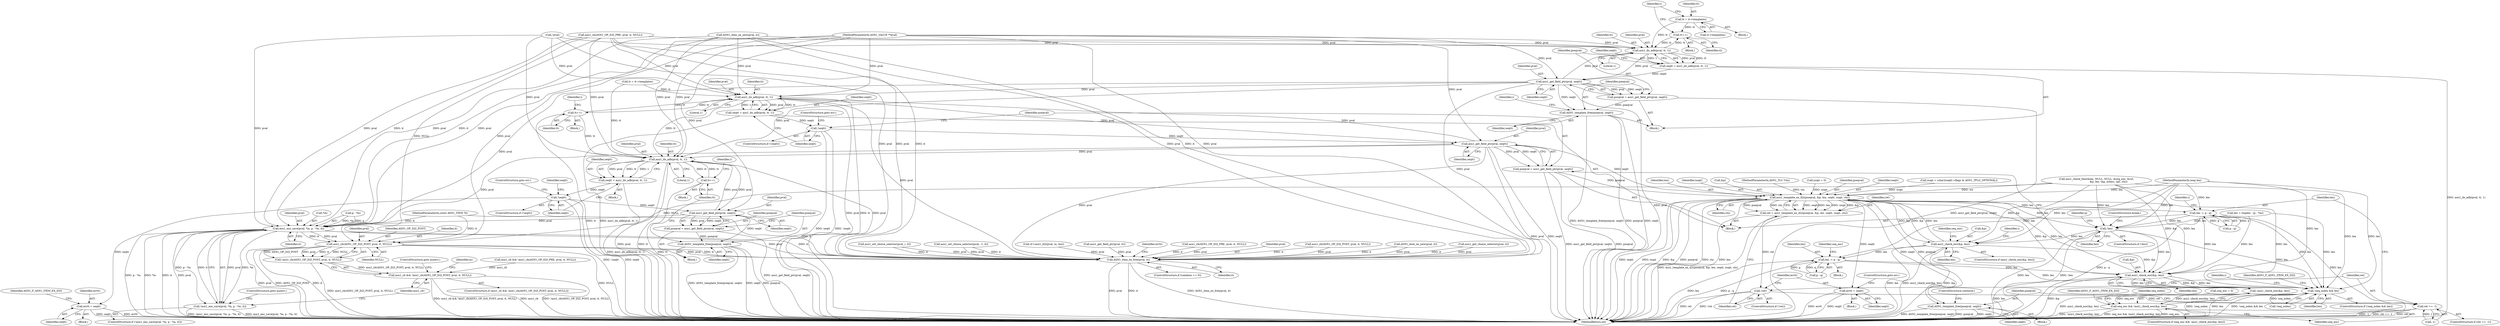 digraph "0_openssl_cc598f321fbac9c04da5766243ed55d55948637d@pointer" {
"1000739" [label="(Call,tt = it->templates)"];
"1000752" [label="(Call,tt++)"];
"1000766" [label="(Call,asn1_do_adb(pval, tt, 1))"];
"1000764" [label="(Call,seqtt = asn1_do_adb(pval, tt, 1))"];
"1000772" [label="(Call,asn1_get_field_ptr(pval, seqtt))"];
"1000770" [label="(Call,pseqval = asn1_get_field_ptr(pval, seqtt))"];
"1000775" [label="(Call,ASN1_template_free(pseqval, seqtt))"];
"1000803" [label="(Call,asn1_do_adb(pval, tt, 1))"];
"1000796" [label="(Call,tt++)"];
"1000942" [label="(Call,asn1_do_adb(pval, tt, 1))"];
"1000934" [label="(Call,tt++)"];
"1000940" [label="(Call,seqtt = asn1_do_adb(pval, tt, 1))"];
"1000947" [label="(Call,!seqtt)"];
"1000960" [label="(Call,asn1_get_field_ptr(pval, seqtt))"];
"1000958" [label="(Call,pseqval = asn1_get_field_ptr(pval, seqtt))"];
"1000963" [label="(Call,ASN1_template_free(pseqval, seqtt))"];
"1000977" [label="(Call,asn1_enc_save(pval, *in, p - *in, it))"];
"1000976" [label="(Call,!asn1_enc_save(pval, *in, p - *in, it))"];
"1000991" [label="(Call,asn1_cb(ASN1_OP_D2I_POST, pval, it, NULL))"];
"1000990" [label="(Call,!asn1_cb(ASN1_OP_D2I_POST, pval, it, NULL))"];
"1000988" [label="(Call,asn1_cb && !asn1_cb(ASN1_OP_D2I_POST, pval, it, NULL))"];
"1001019" [label="(Call,ASN1_item_ex_free(pval, it))"];
"1000968" [label="(Call,errtt = seqtt)"];
"1000801" [label="(Call,seqtt = asn1_do_adb(pval, tt, 1))"];
"1000808" [label="(Call,!seqtt)"];
"1000813" [label="(Call,asn1_get_field_ptr(pval, seqtt))"];
"1000811" [label="(Call,pseqval = asn1_get_field_ptr(pval, seqtt))"];
"1000872" [label="(Call,asn1_template_ex_d2i(pseqval, &p, len, seqtt, isopt, ctx))"];
"1000817" [label="(Call,!len)"];
"1000824" [label="(Call,asn1_check_eoc(&p, len))"];
"1000837" [label="(Call,len -= p - q)"];
"1000908" [label="(Call,asn1_check_eoc(&p, len))"];
"1000907" [label="(Call,!asn1_check_eoc(&p, len))"];
"1000905" [label="(Call,seq_eoc && !asn1_check_eoc(&p, len))"];
"1000918" [label="(Call,!seq_nolen && len)"];
"1000870" [label="(Call,ret = asn1_template_ex_d2i(pseqval, &p, len, seqtt, isopt, ctx))"];
"1000881" [label="(Call,!ret)"];
"1000890" [label="(Call,ret == -1)"];
"1000884" [label="(Call,errtt = seqtt)"];
"1000895" [label="(Call,ASN1_template_free(pseqval, seqtt))"];
"1000899" [label="(Call,len -= p - q)"];
"1000441" [label="(Call,cf->asn1_d2i(pval, in, len))"];
"1000773" [label="(Identifier,pval)"];
"1000904" [label="(ControlStructure,if (seq_eoc && !asn1_check_eoc(&p, len)))"];
"1000941" [label="(Identifier,seqtt)"];
"1000881" [label="(Call,!ret)"];
"1000965" [label="(Identifier,seqtt)"];
"1000897" [label="(Identifier,seqtt)"];
"1000882" [label="(Identifier,ret)"];
"1000976" [label="(Call,!asn1_enc_save(pval, *in, p - *in, it))"];
"1000891" [label="(Identifier,ret)"];
"1000943" [label="(Identifier,pval)"];
"1000837" [label="(Call,len -= p - q)"];
"1000749" [label="(Block,)"];
"1000987" [label="(ControlStructure,if (asn1_cb && !asn1_cb(ASN1_OP_D2I_POST, pval, it, NULL)))"];
"1000972" [label="(Identifier,ASN1_F_ASN1_ITEM_EX_D2I)"];
"1000739" [label="(Call,tt = it->templates)"];
"1000975" [label="(ControlStructure,if (!asn1_enc_save(pval, *in, p - *in, it)))"];
"1000970" [label="(Identifier,seqtt)"];
"1000895" [label="(Call,ASN1_template_free(pseqval, seqtt))"];
"1000911" [label="(Identifier,len)"];
"1000986" [label="(ControlStructure,goto auxerr;)"];
"1000979" [label="(Call,*in)"];
"1000999" [label="(Identifier,in)"];
"1000934" [label="(Call,tt++)"];
"1000873" [label="(Identifier,pseqval)"];
"1000889" [label="(ControlStructure,if (ret == -1))"];
"1000814" [label="(Identifier,pval)"];
"1000645" [label="(Call,asn1_check_tlen(&len, NULL, NULL, &seq_eoc, &cst,\n                              &p, len, tag, aclass, opt, ctx))"];
"1000907" [label="(Call,!asn1_check_eoc(&p, len))"];
"1000797" [label="(Identifier,tt)"];
"1000776" [label="(Identifier,pseqval)"];
"1000992" [label="(Identifier,ASN1_OP_D2I_POST)"];
"1000898" [label="(ControlStructure,continue;)"];
"1000551" [label="(Call,asn1_get_field_ptr(pval, tt))"];
"1000777" [label="(Identifier,seqtt)"];
"1000906" [label="(Identifier,seq_eoc)"];
"1000138" [label="(MethodParameterIn,long len)"];
"1001023" [label="(Identifier,errtt)"];
"1000948" [label="(Identifier,seqtt)"];
"1000761" [label="(Block,)"];
"1000766" [label="(Call,asn1_do_adb(pval, tt, 1))"];
"1000843" [label="(Identifier,seq_eoc)"];
"1000883" [label="(Block,)"];
"1000725" [label="(Call,asn1_cb && !asn1_cb(ASN1_OP_D2I_PRE, pval, it, NULL))"];
"1000803" [label="(Call,asn1_do_adb(pval, tt, 1))"];
"1000796" [label="(Call,tt++)"];
"1000793" [label="(Block,)"];
"1000801" [label="(Call,seqtt = asn1_do_adb(pval, tt, 1))"];
"1001019" [label="(Call,ASN1_item_ex_free(pval, it))"];
"1000877" [label="(Identifier,seqtt)"];
"1000851" [label="(Identifier,i)"];
"1000813" [label="(Call,asn1_get_field_ptr(pval, seqtt))"];
"1000768" [label="(Identifier,tt)"];
"1001015" [label="(ControlStructure,if (combine == 0))"];
"1000467" [label="(Call,asn1_cb(ASN1_OP_D2I_PRE, pval, it, NULL))"];
"1000879" [label="(Identifier,ctx)"];
"1000960" [label="(Call,asn1_get_field_ptr(pval, seqtt))"];
"1000981" [label="(Call,p - *in)"];
"1000949" [label="(ControlStructure,goto err;)"];
"1000827" [label="(Identifier,len)"];
"1000947" [label="(Call,!seqtt)"];
"1000969" [label="(Identifier,errtt)"];
"1000989" [label="(Identifier,asn1_cb)"];
"1000728" [label="(Call,asn1_cb(ASN1_OP_D2I_PRE, pval, it, NULL))"];
"1000818" [label="(Identifier,len)"];
"1000807" [label="(ControlStructure,if (!seqtt))"];
"1000842" [label="(Call,seq_eoc = 0)"];
"1000961" [label="(Identifier,pval)"];
"1000880" [label="(ControlStructure,if (!ret))"];
"1000808" [label="(Call,!seqtt)"];
"1000136" [label="(MethodParameterIn,ASN1_VALUE **pval)"];
"1000995" [label="(Identifier,NULL)"];
"1000839" [label="(Call,p - q)"];
"1000861" [label="(Call,isopt = (char)(seqtt->flags & ASN1_TFLG_OPTIONAL))"];
"1000963" [label="(Call,ASN1_template_free(pseqval, seqtt))"];
"1000823" [label="(ControlStructure,if (asn1_check_eoc(&p, len)))"];
"1001034" [label="(MethodReturn,int)"];
"1000812" [label="(Identifier,pseqval)"];
"1000942" [label="(Call,asn1_do_adb(pval, tt, 1))"];
"1000991" [label="(Call,asn1_cb(ASN1_OP_D2I_POST, pval, it, NULL))"];
"1000770" [label="(Call,pseqval = asn1_get_field_ptr(pval, seqtt))"];
"1000890" [label="(Call,ret == -1)"];
"1000894" [label="(Block,)"];
"1000899" [label="(Call,len -= p - q)"];
"1000774" [label="(Identifier,seqtt)"];
"1000962" [label="(Identifier,seqtt)"];
"1000687" [label="(Call,len = tmplen - (p - *in))"];
"1000741" [label="(Call,it->templates)"];
"1000978" [label="(Identifier,pval)"];
"1000918" [label="(Call,!seq_nolen && len)"];
"1000953" [label="(Identifier,seqtt)"];
"1000795" [label="(Identifier,i)"];
"1000985" [label="(Identifier,it)"];
"1000885" [label="(Identifier,errtt)"];
"1000946" [label="(ControlStructure,if (!seqtt))"];
"1000816" [label="(ControlStructure,if (!len))"];
"1000905" [label="(Call,seq_eoc && !asn1_check_eoc(&p, len))"];
"1000968" [label="(Call,errtt = seqtt)"];
"1000944" [label="(Identifier,tt)"];
"1000967" [label="(Block,)"];
"1000815" [label="(Identifier,seqtt)"];
"1000876" [label="(Identifier,len)"];
"1000751" [label="(Identifier,i)"];
"1000805" [label="(Identifier,tt)"];
"1000935" [label="(Identifier,tt)"];
"1000870" [label="(Call,ret = asn1_template_ex_d2i(pseqval, &p, len, seqtt, isopt, ctx))"];
"1000988" [label="(Call,asn1_cb && !asn1_cb(ASN1_OP_D2I_POST, pval, it, NULL))"];
"1000824" [label="(Call,asn1_check_eoc(&p, len))"];
"1000938" [label="(Block,)"];
"1000964" [label="(Identifier,pseqval)"];
"1000809" [label="(Identifier,seqtt)"];
"1000735" [label="(Block,)"];
"1000804" [label="(Identifier,pval)"];
"1000802" [label="(Identifier,seqtt)"];
"1001020" [label="(Identifier,pval)"];
"1000937" [label="(Identifier,i)"];
"1000772" [label="(Call,asn1_get_field_ptr(pval, seqtt))"];
"1000956" [label="(Block,)"];
"1000753" [label="(Identifier,tt)"];
"1000740" [label="(Identifier,tt)"];
"1000817" [label="(Call,!len)"];
"1000929" [label="(Identifier,i)"];
"1000977" [label="(Call,asn1_enc_save(pval, *in, p - *in, it))"];
"1000610" [label="(Call,asn1_cb(ASN1_OP_D2I_POST, pval, it, NULL))"];
"1000765" [label="(Identifier,seqtt)"];
"1000914" [label="(Identifier,ASN1_F_ASN1_ITEM_EX_D2I)"];
"1000884" [label="(Call,errtt = seqtt)"];
"1000745" [label="(Identifier,i)"];
"1001021" [label="(Identifier,it)"];
"1000994" [label="(Identifier,it)"];
"1000821" [label="(Identifier,q)"];
"1000886" [label="(Identifier,seqtt)"];
"1000872" [label="(Call,asn1_template_ex_d2i(pseqval, &p, len, seqtt, isopt, ctx))"];
"1000139" [label="(MethodParameterIn,const ASN1_ITEM *it)"];
"1000764" [label="(Call,seqtt = asn1_do_adb(pval, tt, 1))"];
"1000924" [label="(Identifier,ASN1_F_ASN1_ITEM_EX_D2I)"];
"1000933" [label="(Block,)"];
"1000945" [label="(Literal,1)"];
"1000871" [label="(Identifier,ret)"];
"1000878" [label="(Identifier,isopt)"];
"1000959" [label="(Identifier,pseqval)"];
"1000789" [label="(Identifier,i)"];
"1000516" [label="(Call,ASN1_item_ex_new(pval, it))"];
"1000767" [label="(Identifier,pval)"];
"1000874" [label="(Call,&p)"];
"1000479" [label="(Call,asn1_get_choice_selector(pval, it))"];
"1000919" [label="(Call,!seq_nolen)"];
"1000811" [label="(Call,pseqval = asn1_get_field_ptr(pval, seqtt))"];
"1000921" [label="(Identifier,len)"];
"1000838" [label="(Identifier,len)"];
"1000769" [label="(Literal,1)"];
"1000940" [label="(Call,seqtt = asn1_do_adb(pval, tt, 1))"];
"1000810" [label="(ControlStructure,goto err;)"];
"1000143" [label="(MethodParameterIn,ASN1_TLC *ctx)"];
"1000887" [label="(ControlStructure,goto err;)"];
"1000798" [label="(Block,)"];
"1000917" [label="(ControlStructure,if (!seq_nolen && len))"];
"1000602" [label="(Call,asn1_set_choice_selector(pval, i, it))"];
"1000806" [label="(Literal,1)"];
"1000819" [label="(ControlStructure,break;)"];
"1000831" [label="(Identifier,seq_eoc)"];
"1000771" [label="(Identifier,pseqval)"];
"1000996" [label="(ControlStructure,goto auxerr;)"];
"1000775" [label="(Call,ASN1_template_free(pseqval, seqtt))"];
"1000908" [label="(Call,asn1_check_eoc(&p, len))"];
"1000900" [label="(Identifier,len)"];
"1000920" [label="(Identifier,seq_nolen)"];
"1000993" [label="(Identifier,pval)"];
"1000196" [label="(Call,!pval)"];
"1000892" [label="(Call,-1)"];
"1000783" [label="(Call,tt = it->templates)"];
"1000990" [label="(Call,!asn1_cb(ASN1_OP_D2I_POST, pval, it, NULL))"];
"1000828" [label="(Block,)"];
"1000909" [label="(Call,&p)"];
"1000958" [label="(Call,pseqval = asn1_get_field_ptr(pval, seqtt))"];
"1000901" [label="(Call,p - q)"];
"1000896" [label="(Identifier,pseqval)"];
"1000857" [label="(Call,isopt = 0)"];
"1000508" [label="(Call,asn1_set_choice_selector(pval, -1, it))"];
"1000752" [label="(Call,tt++)"];
"1000716" [label="(Call,ASN1_item_ex_new(pval, it))"];
"1000825" [label="(Call,&p)"];
"1000739" -> "1000735"  [label="AST: "];
"1000739" -> "1000741"  [label="CFG: "];
"1000740" -> "1000739"  [label="AST: "];
"1000741" -> "1000739"  [label="AST: "];
"1000745" -> "1000739"  [label="CFG: "];
"1000739" -> "1000752"  [label="DDG: tt"];
"1000739" -> "1000766"  [label="DDG: tt"];
"1000752" -> "1000749"  [label="AST: "];
"1000752" -> "1000753"  [label="CFG: "];
"1000753" -> "1000752"  [label="AST: "];
"1000745" -> "1000752"  [label="CFG: "];
"1000766" -> "1000752"  [label="DDG: tt"];
"1000752" -> "1000766"  [label="DDG: tt"];
"1000766" -> "1000764"  [label="AST: "];
"1000766" -> "1000769"  [label="CFG: "];
"1000767" -> "1000766"  [label="AST: "];
"1000768" -> "1000766"  [label="AST: "];
"1000769" -> "1000766"  [label="AST: "];
"1000764" -> "1000766"  [label="CFG: "];
"1000766" -> "1000764"  [label="DDG: pval"];
"1000766" -> "1000764"  [label="DDG: tt"];
"1000766" -> "1000764"  [label="DDG: 1"];
"1000716" -> "1000766"  [label="DDG: pval"];
"1000196" -> "1000766"  [label="DDG: pval"];
"1000728" -> "1000766"  [label="DDG: pval"];
"1000772" -> "1000766"  [label="DDG: pval"];
"1000136" -> "1000766"  [label="DDG: pval"];
"1000766" -> "1000772"  [label="DDG: pval"];
"1000764" -> "1000761"  [label="AST: "];
"1000765" -> "1000764"  [label="AST: "];
"1000771" -> "1000764"  [label="CFG: "];
"1000764" -> "1001034"  [label="DDG: asn1_do_adb(pval, tt, 1)"];
"1000764" -> "1000772"  [label="DDG: seqtt"];
"1000772" -> "1000770"  [label="AST: "];
"1000772" -> "1000774"  [label="CFG: "];
"1000773" -> "1000772"  [label="AST: "];
"1000774" -> "1000772"  [label="AST: "];
"1000770" -> "1000772"  [label="CFG: "];
"1000772" -> "1001034"  [label="DDG: pval"];
"1000772" -> "1000770"  [label="DDG: pval"];
"1000772" -> "1000770"  [label="DDG: seqtt"];
"1000136" -> "1000772"  [label="DDG: pval"];
"1000772" -> "1000775"  [label="DDG: seqtt"];
"1000772" -> "1000803"  [label="DDG: pval"];
"1000772" -> "1000942"  [label="DDG: pval"];
"1000772" -> "1000977"  [label="DDG: pval"];
"1000772" -> "1001019"  [label="DDG: pval"];
"1000770" -> "1000761"  [label="AST: "];
"1000771" -> "1000770"  [label="AST: "];
"1000776" -> "1000770"  [label="CFG: "];
"1000770" -> "1001034"  [label="DDG: asn1_get_field_ptr(pval, seqtt)"];
"1000770" -> "1000775"  [label="DDG: pseqval"];
"1000775" -> "1000761"  [label="AST: "];
"1000775" -> "1000777"  [label="CFG: "];
"1000776" -> "1000775"  [label="AST: "];
"1000777" -> "1000775"  [label="AST: "];
"1000751" -> "1000775"  [label="CFG: "];
"1000775" -> "1001034"  [label="DDG: pseqval"];
"1000775" -> "1001034"  [label="DDG: seqtt"];
"1000775" -> "1001034"  [label="DDG: ASN1_template_free(pseqval, seqtt)"];
"1000803" -> "1000801"  [label="AST: "];
"1000803" -> "1000806"  [label="CFG: "];
"1000804" -> "1000803"  [label="AST: "];
"1000805" -> "1000803"  [label="AST: "];
"1000806" -> "1000803"  [label="AST: "];
"1000801" -> "1000803"  [label="CFG: "];
"1000803" -> "1001034"  [label="DDG: tt"];
"1000803" -> "1001034"  [label="DDG: pval"];
"1000803" -> "1000796"  [label="DDG: tt"];
"1000803" -> "1000801"  [label="DDG: pval"];
"1000803" -> "1000801"  [label="DDG: tt"];
"1000803" -> "1000801"  [label="DDG: 1"];
"1000716" -> "1000803"  [label="DDG: pval"];
"1000813" -> "1000803"  [label="DDG: pval"];
"1000196" -> "1000803"  [label="DDG: pval"];
"1000728" -> "1000803"  [label="DDG: pval"];
"1000136" -> "1000803"  [label="DDG: pval"];
"1000783" -> "1000803"  [label="DDG: tt"];
"1000796" -> "1000803"  [label="DDG: tt"];
"1000803" -> "1000813"  [label="DDG: pval"];
"1000803" -> "1000942"  [label="DDG: tt"];
"1000803" -> "1001019"  [label="DDG: pval"];
"1000796" -> "1000793"  [label="AST: "];
"1000796" -> "1000797"  [label="CFG: "];
"1000797" -> "1000796"  [label="AST: "];
"1000789" -> "1000796"  [label="CFG: "];
"1000796" -> "1001034"  [label="DDG: tt"];
"1000796" -> "1000942"  [label="DDG: tt"];
"1000942" -> "1000940"  [label="AST: "];
"1000942" -> "1000945"  [label="CFG: "];
"1000943" -> "1000942"  [label="AST: "];
"1000944" -> "1000942"  [label="AST: "];
"1000945" -> "1000942"  [label="AST: "];
"1000940" -> "1000942"  [label="CFG: "];
"1000942" -> "1001034"  [label="DDG: pval"];
"1000942" -> "1001034"  [label="DDG: tt"];
"1000942" -> "1000934"  [label="DDG: tt"];
"1000942" -> "1000940"  [label="DDG: pval"];
"1000942" -> "1000940"  [label="DDG: tt"];
"1000942" -> "1000940"  [label="DDG: 1"];
"1000716" -> "1000942"  [label="DDG: pval"];
"1000813" -> "1000942"  [label="DDG: pval"];
"1000196" -> "1000942"  [label="DDG: pval"];
"1000728" -> "1000942"  [label="DDG: pval"];
"1000960" -> "1000942"  [label="DDG: pval"];
"1000136" -> "1000942"  [label="DDG: pval"];
"1000934" -> "1000942"  [label="DDG: tt"];
"1000783" -> "1000942"  [label="DDG: tt"];
"1000942" -> "1000960"  [label="DDG: pval"];
"1000942" -> "1001019"  [label="DDG: pval"];
"1000934" -> "1000933"  [label="AST: "];
"1000934" -> "1000935"  [label="CFG: "];
"1000935" -> "1000934"  [label="AST: "];
"1000937" -> "1000934"  [label="CFG: "];
"1000934" -> "1001034"  [label="DDG: tt"];
"1000940" -> "1000938"  [label="AST: "];
"1000941" -> "1000940"  [label="AST: "];
"1000948" -> "1000940"  [label="CFG: "];
"1000940" -> "1001034"  [label="DDG: asn1_do_adb(pval, tt, 1)"];
"1000940" -> "1000947"  [label="DDG: seqtt"];
"1000947" -> "1000946"  [label="AST: "];
"1000947" -> "1000948"  [label="CFG: "];
"1000948" -> "1000947"  [label="AST: "];
"1000949" -> "1000947"  [label="CFG: "];
"1000953" -> "1000947"  [label="CFG: "];
"1000947" -> "1001034"  [label="DDG: seqtt"];
"1000947" -> "1001034"  [label="DDG: !seqtt"];
"1000947" -> "1000960"  [label="DDG: seqtt"];
"1000947" -> "1000968"  [label="DDG: seqtt"];
"1000960" -> "1000958"  [label="AST: "];
"1000960" -> "1000962"  [label="CFG: "];
"1000961" -> "1000960"  [label="AST: "];
"1000962" -> "1000960"  [label="AST: "];
"1000958" -> "1000960"  [label="CFG: "];
"1000960" -> "1000958"  [label="DDG: pval"];
"1000960" -> "1000958"  [label="DDG: seqtt"];
"1000136" -> "1000960"  [label="DDG: pval"];
"1000960" -> "1000963"  [label="DDG: seqtt"];
"1000960" -> "1000977"  [label="DDG: pval"];
"1000958" -> "1000956"  [label="AST: "];
"1000959" -> "1000958"  [label="AST: "];
"1000964" -> "1000958"  [label="CFG: "];
"1000958" -> "1001034"  [label="DDG: asn1_get_field_ptr(pval, seqtt)"];
"1000958" -> "1000963"  [label="DDG: pseqval"];
"1000963" -> "1000956"  [label="AST: "];
"1000963" -> "1000965"  [label="CFG: "];
"1000964" -> "1000963"  [label="AST: "];
"1000965" -> "1000963"  [label="AST: "];
"1000935" -> "1000963"  [label="CFG: "];
"1000963" -> "1001034"  [label="DDG: seqtt"];
"1000963" -> "1001034"  [label="DDG: pseqval"];
"1000963" -> "1001034"  [label="DDG: ASN1_template_free(pseqval, seqtt)"];
"1000977" -> "1000976"  [label="AST: "];
"1000977" -> "1000985"  [label="CFG: "];
"1000978" -> "1000977"  [label="AST: "];
"1000979" -> "1000977"  [label="AST: "];
"1000981" -> "1000977"  [label="AST: "];
"1000985" -> "1000977"  [label="AST: "];
"1000976" -> "1000977"  [label="CFG: "];
"1000977" -> "1001034"  [label="DDG: p - *in"];
"1000977" -> "1001034"  [label="DDG: *in"];
"1000977" -> "1001034"  [label="DDG: it"];
"1000977" -> "1001034"  [label="DDG: pval"];
"1000977" -> "1000976"  [label="DDG: pval"];
"1000977" -> "1000976"  [label="DDG: *in"];
"1000977" -> "1000976"  [label="DDG: p - *in"];
"1000977" -> "1000976"  [label="DDG: it"];
"1000716" -> "1000977"  [label="DDG: pval"];
"1000716" -> "1000977"  [label="DDG: it"];
"1000813" -> "1000977"  [label="DDG: pval"];
"1000196" -> "1000977"  [label="DDG: pval"];
"1000728" -> "1000977"  [label="DDG: pval"];
"1000728" -> "1000977"  [label="DDG: it"];
"1000136" -> "1000977"  [label="DDG: pval"];
"1000981" -> "1000977"  [label="DDG: *in"];
"1000981" -> "1000977"  [label="DDG: p"];
"1000139" -> "1000977"  [label="DDG: it"];
"1000977" -> "1000991"  [label="DDG: pval"];
"1000977" -> "1000991"  [label="DDG: it"];
"1000977" -> "1001019"  [label="DDG: pval"];
"1000977" -> "1001019"  [label="DDG: it"];
"1000976" -> "1000975"  [label="AST: "];
"1000986" -> "1000976"  [label="CFG: "];
"1000989" -> "1000976"  [label="CFG: "];
"1000976" -> "1001034"  [label="DDG: asn1_enc_save(pval, *in, p - *in, it)"];
"1000976" -> "1001034"  [label="DDG: !asn1_enc_save(pval, *in, p - *in, it)"];
"1000991" -> "1000990"  [label="AST: "];
"1000991" -> "1000995"  [label="CFG: "];
"1000992" -> "1000991"  [label="AST: "];
"1000993" -> "1000991"  [label="AST: "];
"1000994" -> "1000991"  [label="AST: "];
"1000995" -> "1000991"  [label="AST: "];
"1000990" -> "1000991"  [label="CFG: "];
"1000991" -> "1001034"  [label="DDG: pval"];
"1000991" -> "1001034"  [label="DDG: ASN1_OP_D2I_POST"];
"1000991" -> "1001034"  [label="DDG: it"];
"1000991" -> "1001034"  [label="DDG: NULL"];
"1000991" -> "1000990"  [label="DDG: ASN1_OP_D2I_POST"];
"1000991" -> "1000990"  [label="DDG: pval"];
"1000991" -> "1000990"  [label="DDG: it"];
"1000991" -> "1000990"  [label="DDG: NULL"];
"1000136" -> "1000991"  [label="DDG: pval"];
"1000139" -> "1000991"  [label="DDG: it"];
"1000645" -> "1000991"  [label="DDG: NULL"];
"1000728" -> "1000991"  [label="DDG: NULL"];
"1000991" -> "1001019"  [label="DDG: pval"];
"1000991" -> "1001019"  [label="DDG: it"];
"1000990" -> "1000988"  [label="AST: "];
"1000988" -> "1000990"  [label="CFG: "];
"1000990" -> "1001034"  [label="DDG: asn1_cb(ASN1_OP_D2I_POST, pval, it, NULL)"];
"1000990" -> "1000988"  [label="DDG: asn1_cb(ASN1_OP_D2I_POST, pval, it, NULL)"];
"1000988" -> "1000987"  [label="AST: "];
"1000988" -> "1000989"  [label="CFG: "];
"1000989" -> "1000988"  [label="AST: "];
"1000996" -> "1000988"  [label="CFG: "];
"1000999" -> "1000988"  [label="CFG: "];
"1000988" -> "1001034"  [label="DDG: asn1_cb && !asn1_cb(ASN1_OP_D2I_POST, pval, it, NULL)"];
"1000988" -> "1001034"  [label="DDG: asn1_cb"];
"1000988" -> "1001034"  [label="DDG: !asn1_cb(ASN1_OP_D2I_POST, pval, it, NULL)"];
"1000725" -> "1000988"  [label="DDG: asn1_cb"];
"1001019" -> "1001015"  [label="AST: "];
"1001019" -> "1001021"  [label="CFG: "];
"1001020" -> "1001019"  [label="AST: "];
"1001021" -> "1001019"  [label="AST: "];
"1001023" -> "1001019"  [label="CFG: "];
"1001019" -> "1001034"  [label="DDG: it"];
"1001019" -> "1001034"  [label="DDG: ASN1_item_ex_free(pval, it)"];
"1001019" -> "1001034"  [label="DDG: pval"];
"1000441" -> "1001019"  [label="DDG: pval"];
"1000508" -> "1001019"  [label="DDG: pval"];
"1000508" -> "1001019"  [label="DDG: it"];
"1000716" -> "1001019"  [label="DDG: pval"];
"1000716" -> "1001019"  [label="DDG: it"];
"1000813" -> "1001019"  [label="DDG: pval"];
"1000467" -> "1001019"  [label="DDG: pval"];
"1000467" -> "1001019"  [label="DDG: it"];
"1000479" -> "1001019"  [label="DDG: pval"];
"1000479" -> "1001019"  [label="DDG: it"];
"1000196" -> "1001019"  [label="DDG: pval"];
"1000602" -> "1001019"  [label="DDG: pval"];
"1000602" -> "1001019"  [label="DDG: it"];
"1000551" -> "1001019"  [label="DDG: pval"];
"1000610" -> "1001019"  [label="DDG: pval"];
"1000610" -> "1001019"  [label="DDG: it"];
"1000728" -> "1001019"  [label="DDG: pval"];
"1000728" -> "1001019"  [label="DDG: it"];
"1000516" -> "1001019"  [label="DDG: pval"];
"1000516" -> "1001019"  [label="DDG: it"];
"1000136" -> "1001019"  [label="DDG: pval"];
"1000139" -> "1001019"  [label="DDG: it"];
"1000968" -> "1000967"  [label="AST: "];
"1000968" -> "1000970"  [label="CFG: "];
"1000969" -> "1000968"  [label="AST: "];
"1000970" -> "1000968"  [label="AST: "];
"1000972" -> "1000968"  [label="CFG: "];
"1000968" -> "1001034"  [label="DDG: errtt"];
"1000968" -> "1001034"  [label="DDG: seqtt"];
"1000801" -> "1000798"  [label="AST: "];
"1000802" -> "1000801"  [label="AST: "];
"1000809" -> "1000801"  [label="CFG: "];
"1000801" -> "1001034"  [label="DDG: asn1_do_adb(pval, tt, 1)"];
"1000801" -> "1000808"  [label="DDG: seqtt"];
"1000808" -> "1000807"  [label="AST: "];
"1000808" -> "1000809"  [label="CFG: "];
"1000809" -> "1000808"  [label="AST: "];
"1000810" -> "1000808"  [label="CFG: "];
"1000812" -> "1000808"  [label="CFG: "];
"1000808" -> "1001034"  [label="DDG: !seqtt"];
"1000808" -> "1001034"  [label="DDG: seqtt"];
"1000808" -> "1000813"  [label="DDG: seqtt"];
"1000813" -> "1000811"  [label="AST: "];
"1000813" -> "1000815"  [label="CFG: "];
"1000814" -> "1000813"  [label="AST: "];
"1000815" -> "1000813"  [label="AST: "];
"1000811" -> "1000813"  [label="CFG: "];
"1000813" -> "1001034"  [label="DDG: pval"];
"1000813" -> "1001034"  [label="DDG: seqtt"];
"1000813" -> "1000811"  [label="DDG: pval"];
"1000813" -> "1000811"  [label="DDG: seqtt"];
"1000136" -> "1000813"  [label="DDG: pval"];
"1000813" -> "1000872"  [label="DDG: seqtt"];
"1000811" -> "1000798"  [label="AST: "];
"1000812" -> "1000811"  [label="AST: "];
"1000818" -> "1000811"  [label="CFG: "];
"1000811" -> "1001034"  [label="DDG: asn1_get_field_ptr(pval, seqtt)"];
"1000811" -> "1001034"  [label="DDG: pseqval"];
"1000811" -> "1000872"  [label="DDG: pseqval"];
"1000872" -> "1000870"  [label="AST: "];
"1000872" -> "1000879"  [label="CFG: "];
"1000873" -> "1000872"  [label="AST: "];
"1000874" -> "1000872"  [label="AST: "];
"1000876" -> "1000872"  [label="AST: "];
"1000877" -> "1000872"  [label="AST: "];
"1000878" -> "1000872"  [label="AST: "];
"1000879" -> "1000872"  [label="AST: "];
"1000870" -> "1000872"  [label="CFG: "];
"1000872" -> "1001034"  [label="DDG: isopt"];
"1000872" -> "1001034"  [label="DDG: &p"];
"1000872" -> "1001034"  [label="DDG: pseqval"];
"1000872" -> "1001034"  [label="DDG: ctx"];
"1000872" -> "1001034"  [label="DDG: len"];
"1000872" -> "1001034"  [label="DDG: seqtt"];
"1000872" -> "1000817"  [label="DDG: len"];
"1000872" -> "1000824"  [label="DDG: &p"];
"1000872" -> "1000870"  [label="DDG: seqtt"];
"1000872" -> "1000870"  [label="DDG: len"];
"1000872" -> "1000870"  [label="DDG: isopt"];
"1000872" -> "1000870"  [label="DDG: &p"];
"1000872" -> "1000870"  [label="DDG: pseqval"];
"1000872" -> "1000870"  [label="DDG: ctx"];
"1000824" -> "1000872"  [label="DDG: &p"];
"1000824" -> "1000872"  [label="DDG: len"];
"1000138" -> "1000872"  [label="DDG: len"];
"1000857" -> "1000872"  [label="DDG: isopt"];
"1000861" -> "1000872"  [label="DDG: isopt"];
"1000645" -> "1000872"  [label="DDG: ctx"];
"1000143" -> "1000872"  [label="DDG: ctx"];
"1000872" -> "1000884"  [label="DDG: seqtt"];
"1000872" -> "1000895"  [label="DDG: pseqval"];
"1000872" -> "1000895"  [label="DDG: seqtt"];
"1000872" -> "1000899"  [label="DDG: len"];
"1000872" -> "1000908"  [label="DDG: &p"];
"1000872" -> "1000908"  [label="DDG: len"];
"1000872" -> "1000918"  [label="DDG: len"];
"1000817" -> "1000816"  [label="AST: "];
"1000817" -> "1000818"  [label="CFG: "];
"1000818" -> "1000817"  [label="AST: "];
"1000819" -> "1000817"  [label="CFG: "];
"1000821" -> "1000817"  [label="CFG: "];
"1000817" -> "1001034"  [label="DDG: len"];
"1000817" -> "1001034"  [label="DDG: !len"];
"1000645" -> "1000817"  [label="DDG: len"];
"1000899" -> "1000817"  [label="DDG: len"];
"1000687" -> "1000817"  [label="DDG: len"];
"1000138" -> "1000817"  [label="DDG: len"];
"1000817" -> "1000824"  [label="DDG: len"];
"1000817" -> "1000908"  [label="DDG: len"];
"1000817" -> "1000918"  [label="DDG: len"];
"1000824" -> "1000823"  [label="AST: "];
"1000824" -> "1000827"  [label="CFG: "];
"1000825" -> "1000824"  [label="AST: "];
"1000827" -> "1000824"  [label="AST: "];
"1000831" -> "1000824"  [label="CFG: "];
"1000851" -> "1000824"  [label="CFG: "];
"1000824" -> "1001034"  [label="DDG: len"];
"1000824" -> "1001034"  [label="DDG: asn1_check_eoc(&p, len)"];
"1000824" -> "1001034"  [label="DDG: &p"];
"1000645" -> "1000824"  [label="DDG: &p"];
"1000138" -> "1000824"  [label="DDG: len"];
"1000824" -> "1000837"  [label="DDG: len"];
"1000824" -> "1000908"  [label="DDG: &p"];
"1000837" -> "1000828"  [label="AST: "];
"1000837" -> "1000839"  [label="CFG: "];
"1000838" -> "1000837"  [label="AST: "];
"1000839" -> "1000837"  [label="AST: "];
"1000843" -> "1000837"  [label="CFG: "];
"1000837" -> "1001034"  [label="DDG: len"];
"1000837" -> "1001034"  [label="DDG: p - q"];
"1000839" -> "1000837"  [label="DDG: p"];
"1000839" -> "1000837"  [label="DDG: q"];
"1000138" -> "1000837"  [label="DDG: len"];
"1000837" -> "1000908"  [label="DDG: len"];
"1000837" -> "1000918"  [label="DDG: len"];
"1000908" -> "1000907"  [label="AST: "];
"1000908" -> "1000911"  [label="CFG: "];
"1000909" -> "1000908"  [label="AST: "];
"1000911" -> "1000908"  [label="AST: "];
"1000907" -> "1000908"  [label="CFG: "];
"1000908" -> "1001034"  [label="DDG: len"];
"1000908" -> "1001034"  [label="DDG: &p"];
"1000908" -> "1000907"  [label="DDG: &p"];
"1000908" -> "1000907"  [label="DDG: len"];
"1000645" -> "1000908"  [label="DDG: &p"];
"1000645" -> "1000908"  [label="DDG: len"];
"1000899" -> "1000908"  [label="DDG: len"];
"1000687" -> "1000908"  [label="DDG: len"];
"1000138" -> "1000908"  [label="DDG: len"];
"1000908" -> "1000918"  [label="DDG: len"];
"1000907" -> "1000905"  [label="AST: "];
"1000905" -> "1000907"  [label="CFG: "];
"1000907" -> "1001034"  [label="DDG: asn1_check_eoc(&p, len)"];
"1000907" -> "1000905"  [label="DDG: asn1_check_eoc(&p, len)"];
"1000905" -> "1000904"  [label="AST: "];
"1000905" -> "1000906"  [label="CFG: "];
"1000906" -> "1000905"  [label="AST: "];
"1000914" -> "1000905"  [label="CFG: "];
"1000920" -> "1000905"  [label="CFG: "];
"1000905" -> "1001034"  [label="DDG: seq_eoc && !asn1_check_eoc(&p, len)"];
"1000905" -> "1001034"  [label="DDG: seq_eoc"];
"1000905" -> "1001034"  [label="DDG: !asn1_check_eoc(&p, len)"];
"1000842" -> "1000905"  [label="DDG: seq_eoc"];
"1000918" -> "1000917"  [label="AST: "];
"1000918" -> "1000919"  [label="CFG: "];
"1000918" -> "1000921"  [label="CFG: "];
"1000919" -> "1000918"  [label="AST: "];
"1000921" -> "1000918"  [label="AST: "];
"1000924" -> "1000918"  [label="CFG: "];
"1000929" -> "1000918"  [label="CFG: "];
"1000918" -> "1001034"  [label="DDG: !seq_nolen && len"];
"1000918" -> "1001034"  [label="DDG: !seq_nolen"];
"1000918" -> "1001034"  [label="DDG: len"];
"1000919" -> "1000918"  [label="DDG: seq_nolen"];
"1000645" -> "1000918"  [label="DDG: len"];
"1000899" -> "1000918"  [label="DDG: len"];
"1000687" -> "1000918"  [label="DDG: len"];
"1000138" -> "1000918"  [label="DDG: len"];
"1000870" -> "1000798"  [label="AST: "];
"1000871" -> "1000870"  [label="AST: "];
"1000882" -> "1000870"  [label="CFG: "];
"1000870" -> "1001034"  [label="DDG: asn1_template_ex_d2i(pseqval, &p, len, seqtt, isopt, ctx)"];
"1000870" -> "1000881"  [label="DDG: ret"];
"1000881" -> "1000880"  [label="AST: "];
"1000881" -> "1000882"  [label="CFG: "];
"1000882" -> "1000881"  [label="AST: "];
"1000885" -> "1000881"  [label="CFG: "];
"1000891" -> "1000881"  [label="CFG: "];
"1000881" -> "1001034"  [label="DDG: !ret"];
"1000881" -> "1001034"  [label="DDG: ret"];
"1000881" -> "1000890"  [label="DDG: ret"];
"1000890" -> "1000889"  [label="AST: "];
"1000890" -> "1000892"  [label="CFG: "];
"1000891" -> "1000890"  [label="AST: "];
"1000892" -> "1000890"  [label="AST: "];
"1000896" -> "1000890"  [label="CFG: "];
"1000900" -> "1000890"  [label="CFG: "];
"1000890" -> "1001034"  [label="DDG: ret"];
"1000890" -> "1001034"  [label="DDG: -1"];
"1000890" -> "1001034"  [label="DDG: ret == -1"];
"1000892" -> "1000890"  [label="DDG: 1"];
"1000884" -> "1000883"  [label="AST: "];
"1000884" -> "1000886"  [label="CFG: "];
"1000885" -> "1000884"  [label="AST: "];
"1000886" -> "1000884"  [label="AST: "];
"1000887" -> "1000884"  [label="CFG: "];
"1000884" -> "1001034"  [label="DDG: errtt"];
"1000884" -> "1001034"  [label="DDG: seqtt"];
"1000895" -> "1000894"  [label="AST: "];
"1000895" -> "1000897"  [label="CFG: "];
"1000896" -> "1000895"  [label="AST: "];
"1000897" -> "1000895"  [label="AST: "];
"1000898" -> "1000895"  [label="CFG: "];
"1000895" -> "1001034"  [label="DDG: seqtt"];
"1000895" -> "1001034"  [label="DDG: ASN1_template_free(pseqval, seqtt)"];
"1000895" -> "1001034"  [label="DDG: pseqval"];
"1000899" -> "1000798"  [label="AST: "];
"1000899" -> "1000901"  [label="CFG: "];
"1000900" -> "1000899"  [label="AST: "];
"1000901" -> "1000899"  [label="AST: "];
"1000795" -> "1000899"  [label="CFG: "];
"1000899" -> "1001034"  [label="DDG: len"];
"1000899" -> "1001034"  [label="DDG: p - q"];
"1000901" -> "1000899"  [label="DDG: p"];
"1000901" -> "1000899"  [label="DDG: q"];
"1000138" -> "1000899"  [label="DDG: len"];
}
